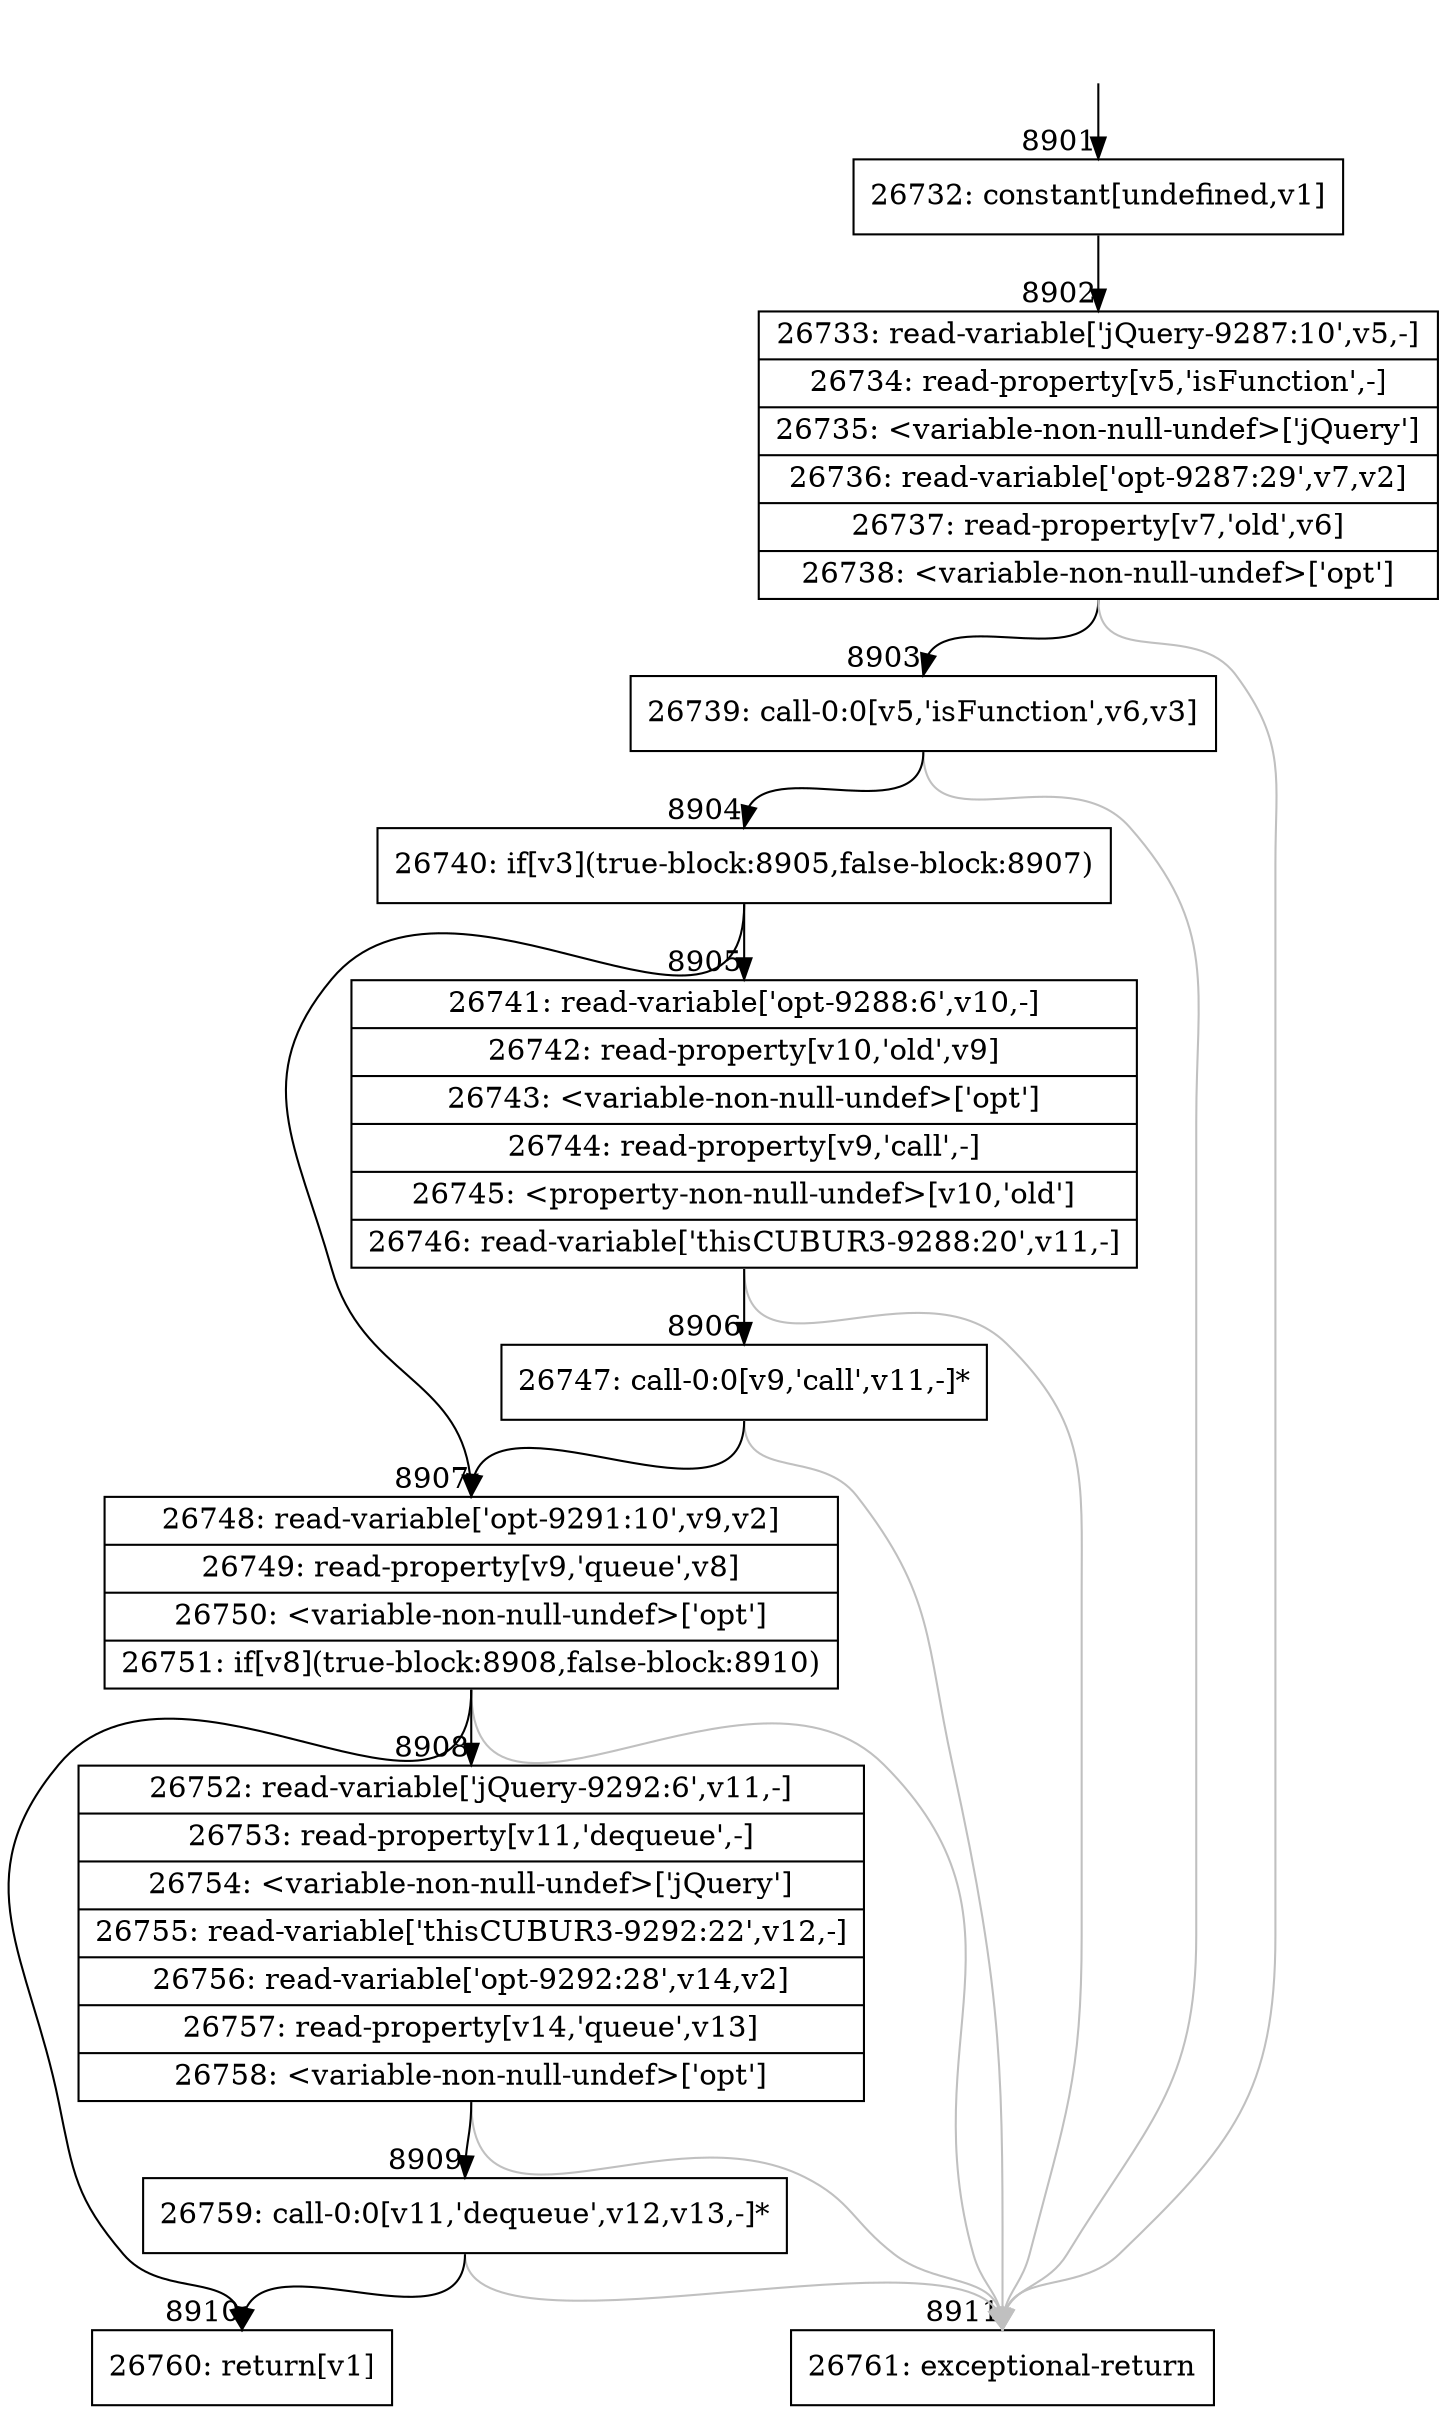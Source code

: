 digraph {
rankdir="TD"
BB_entry555[shape=none,label=""];
BB_entry555 -> BB8901 [tailport=s, headport=n, headlabel="    8901"]
BB8901 [shape=record label="{26732: constant[undefined,v1]}" ] 
BB8901 -> BB8902 [tailport=s, headport=n, headlabel="      8902"]
BB8902 [shape=record label="{26733: read-variable['jQuery-9287:10',v5,-]|26734: read-property[v5,'isFunction',-]|26735: \<variable-non-null-undef\>['jQuery']|26736: read-variable['opt-9287:29',v7,v2]|26737: read-property[v7,'old',v6]|26738: \<variable-non-null-undef\>['opt']}" ] 
BB8902 -> BB8903 [tailport=s, headport=n, headlabel="      8903"]
BB8902 -> BB8911 [tailport=s, headport=n, color=gray, headlabel="      8911"]
BB8903 [shape=record label="{26739: call-0:0[v5,'isFunction',v6,v3]}" ] 
BB8903 -> BB8904 [tailport=s, headport=n, headlabel="      8904"]
BB8903 -> BB8911 [tailport=s, headport=n, color=gray]
BB8904 [shape=record label="{26740: if[v3](true-block:8905,false-block:8907)}" ] 
BB8904 -> BB8905 [tailport=s, headport=n, headlabel="      8905"]
BB8904 -> BB8907 [tailport=s, headport=n, headlabel="      8907"]
BB8905 [shape=record label="{26741: read-variable['opt-9288:6',v10,-]|26742: read-property[v10,'old',v9]|26743: \<variable-non-null-undef\>['opt']|26744: read-property[v9,'call',-]|26745: \<property-non-null-undef\>[v10,'old']|26746: read-variable['thisCUBUR3-9288:20',v11,-]}" ] 
BB8905 -> BB8906 [tailport=s, headport=n, headlabel="      8906"]
BB8905 -> BB8911 [tailport=s, headport=n, color=gray]
BB8906 [shape=record label="{26747: call-0:0[v9,'call',v11,-]*}" ] 
BB8906 -> BB8907 [tailport=s, headport=n]
BB8906 -> BB8911 [tailport=s, headport=n, color=gray]
BB8907 [shape=record label="{26748: read-variable['opt-9291:10',v9,v2]|26749: read-property[v9,'queue',v8]|26750: \<variable-non-null-undef\>['opt']|26751: if[v8](true-block:8908,false-block:8910)}" ] 
BB8907 -> BB8908 [tailport=s, headport=n, headlabel="      8908"]
BB8907 -> BB8910 [tailport=s, headport=n, headlabel="      8910"]
BB8907 -> BB8911 [tailport=s, headport=n, color=gray]
BB8908 [shape=record label="{26752: read-variable['jQuery-9292:6',v11,-]|26753: read-property[v11,'dequeue',-]|26754: \<variable-non-null-undef\>['jQuery']|26755: read-variable['thisCUBUR3-9292:22',v12,-]|26756: read-variable['opt-9292:28',v14,v2]|26757: read-property[v14,'queue',v13]|26758: \<variable-non-null-undef\>['opt']}" ] 
BB8908 -> BB8909 [tailport=s, headport=n, headlabel="      8909"]
BB8908 -> BB8911 [tailport=s, headport=n, color=gray]
BB8909 [shape=record label="{26759: call-0:0[v11,'dequeue',v12,v13,-]*}" ] 
BB8909 -> BB8910 [tailport=s, headport=n]
BB8909 -> BB8911 [tailport=s, headport=n, color=gray]
BB8910 [shape=record label="{26760: return[v1]}" ] 
BB8911 [shape=record label="{26761: exceptional-return}" ] 
}
